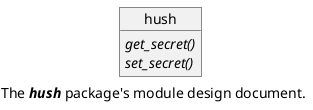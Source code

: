 @startuml

caption The //**hush**// package's module design document.

object hush {
    //get_secret()//
    //set_secret()//
}

object hush.hush {
    get_secret()
    set_secret()
}

object hush.cli {
    main()
    parse_cli_args()
    run_get()
    run_set()
}

object hush.plugin {
    //manager()//
}

object hush.plugin.host {
    manager()
}

object hush.plugin.specs {
    get_secret()
    set_secret()
}

object hush.plugin.builtin {
    pass_get()
    pass_set()
    envvar_get()
    envvar_set()
}

hush --> hush.hush
hush.cli --> hush.hush
hush.hush --> hush.plugin
hush.plugin --> hush.plugin.host
hush.plugin.host --> hush.plugin.specs
hush.plugin.host --> hush.plugin.builtin

@enduml

